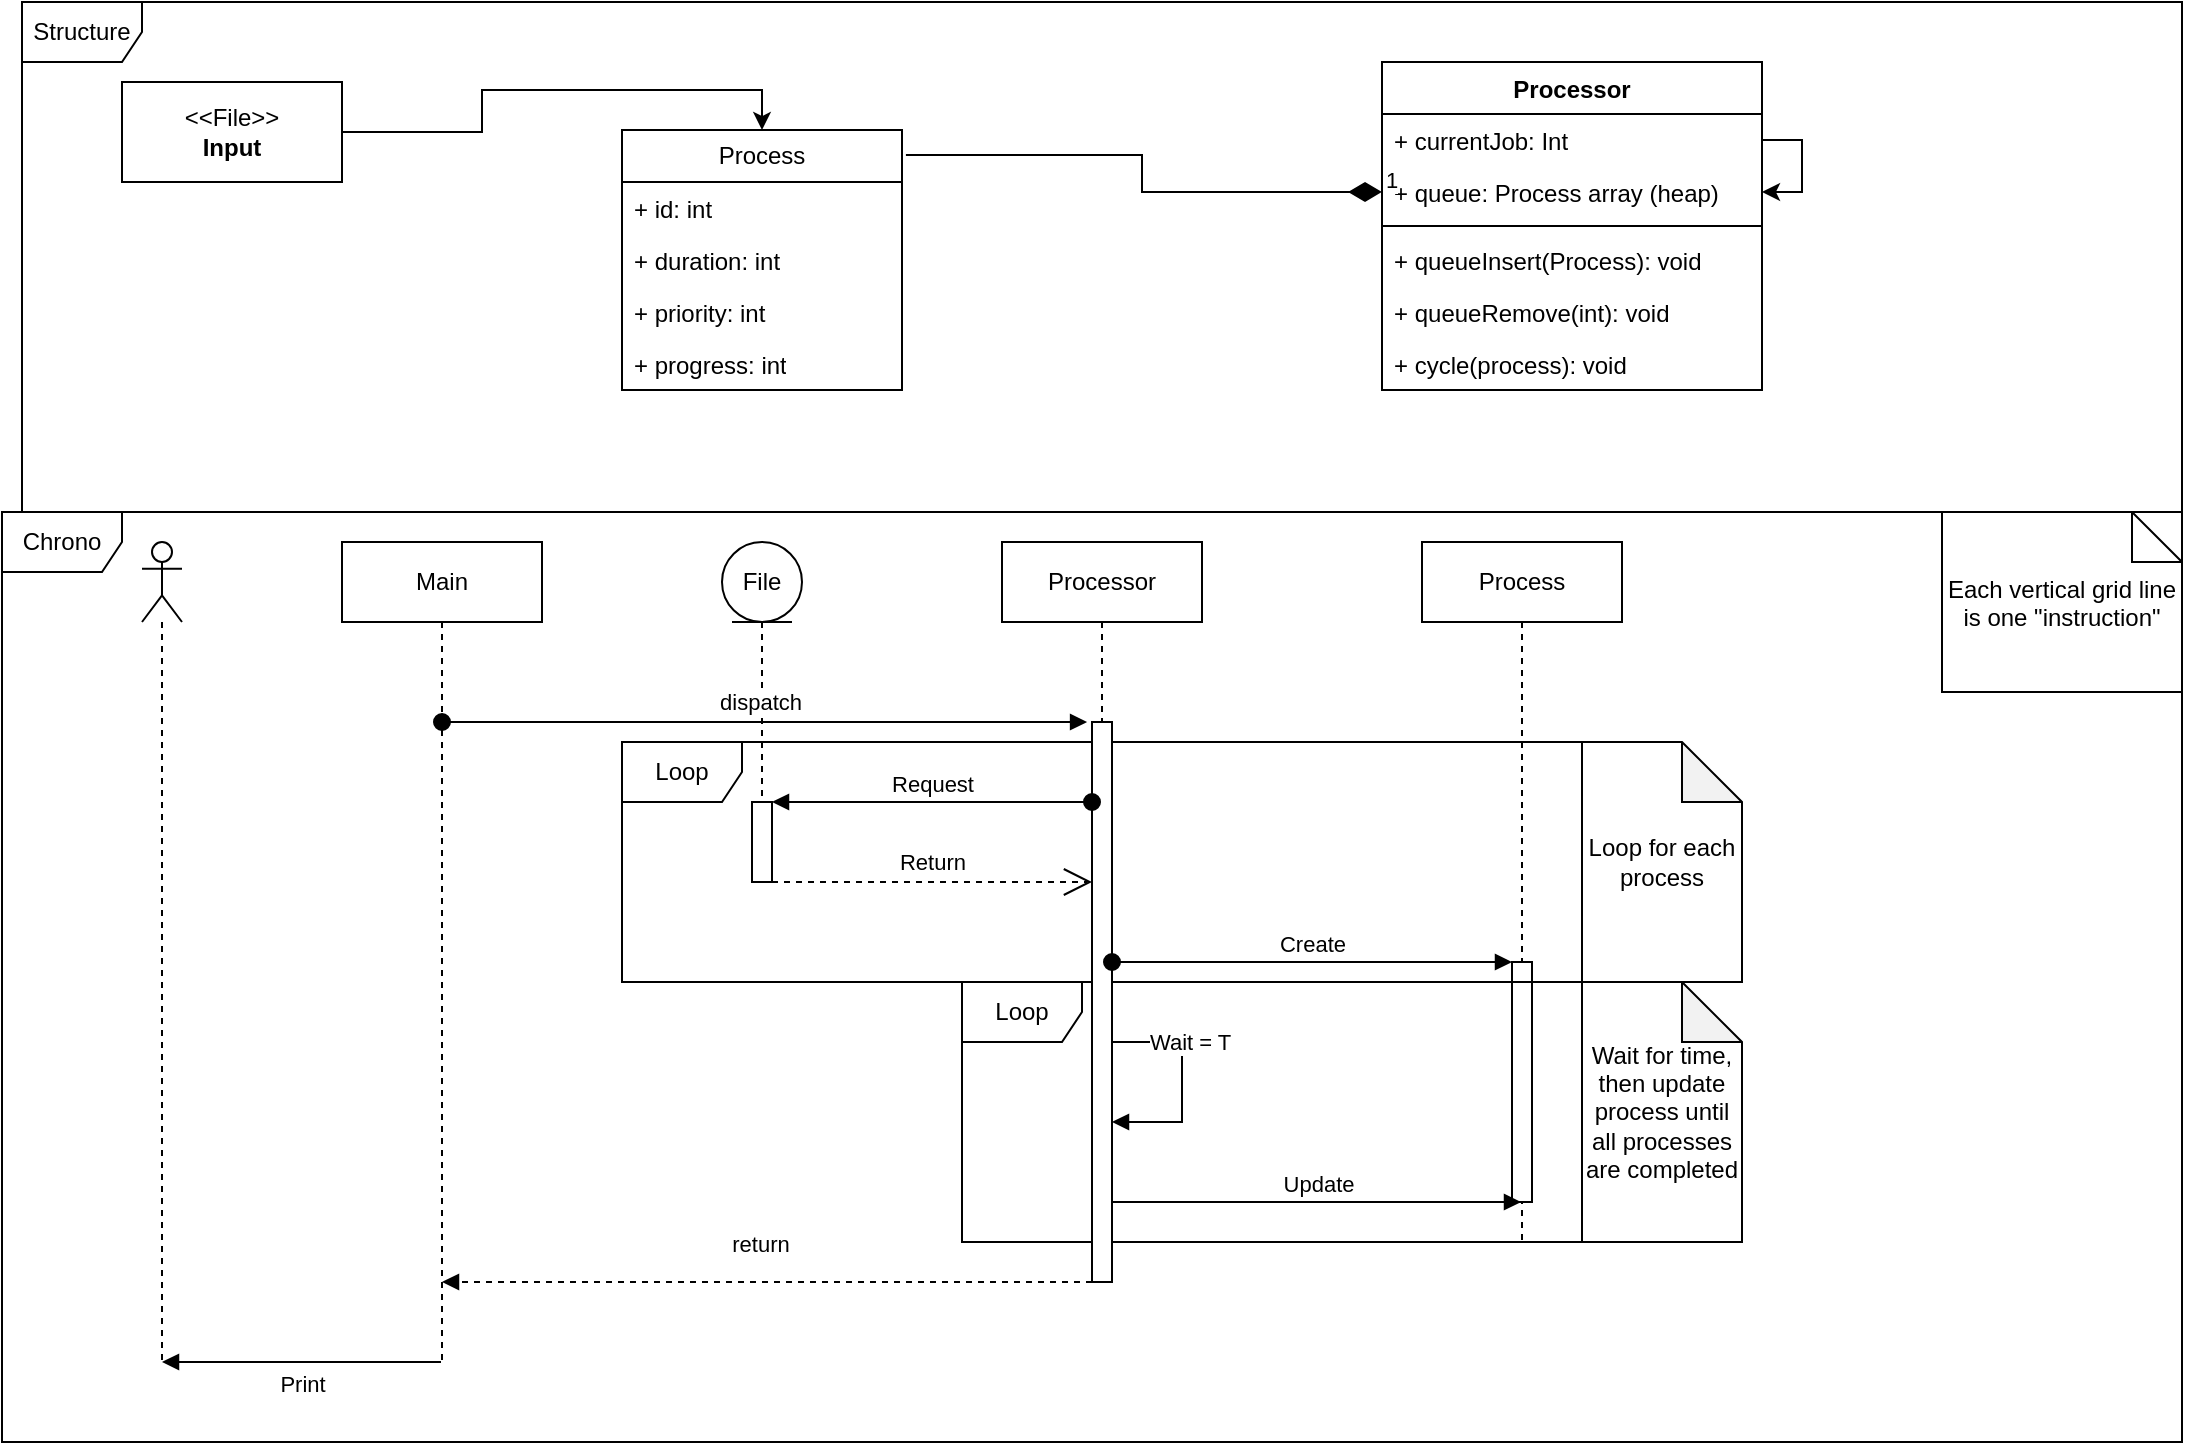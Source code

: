 <mxfile version="21.1.1" type="github">
  <diagram name="Page-1" id="e7e014a7-5840-1c2e-5031-d8a46d1fe8dd">
    <mxGraphModel dx="2989" dy="964" grid="1" gridSize="10" guides="1" tooltips="1" connect="1" arrows="1" fold="1" page="1" pageScale="1" pageWidth="1169" pageHeight="826" background="none" math="0" shadow="0">
      <root>
        <mxCell id="0" />
        <mxCell id="1" parent="0" />
        <mxCell id="6_-7ls5O3npa46uGyjmJ-139" value="return" style="html=1;verticalAlign=bottom;endArrow=block;edgeStyle=elbowEdgeStyle;elbow=vertical;curved=0;rounded=0;dashed=1;" edge="1" target="6_-7ls5O3npa46uGyjmJ-85" parent="1" source="6_-7ls5O3npa46uGyjmJ-132">
          <mxGeometry x="0.024" y="-10" relative="1" as="geometry">
            <mxPoint x="350" y="660" as="sourcePoint" />
            <mxPoint x="195" y="800" as="targetPoint" />
            <Array as="points">
              <mxPoint x="470" y="760" />
              <mxPoint x="380" y="780" />
              <mxPoint x="350" y="760" />
              <mxPoint x="440" y="720" />
              <mxPoint x="400" y="800" />
              <mxPoint x="480" y="800" />
              <mxPoint x="520" y="830" />
            </Array>
            <mxPoint as="offset" />
          </mxGeometry>
        </mxCell>
        <mxCell id="6_-7ls5O3npa46uGyjmJ-41" value="Process" style="swimlane;fontStyle=0;childLayout=stackLayout;horizontal=1;startSize=26;fillColor=none;horizontalStack=0;resizeParent=1;resizeParentMax=0;resizeLast=0;collapsible=1;marginBottom=0;whiteSpace=wrap;html=1;" vertex="1" parent="1">
          <mxGeometry x="280" y="184" width="140" height="130" as="geometry" />
        </mxCell>
        <mxCell id="6_-7ls5O3npa46uGyjmJ-42" value="+ id: int" style="text;strokeColor=none;fillColor=none;align=left;verticalAlign=top;spacingLeft=4;spacingRight=4;overflow=hidden;rotatable=0;points=[[0,0.5],[1,0.5]];portConstraint=eastwest;whiteSpace=wrap;html=1;" vertex="1" parent="6_-7ls5O3npa46uGyjmJ-41">
          <mxGeometry y="26" width="140" height="26" as="geometry" />
        </mxCell>
        <mxCell id="6_-7ls5O3npa46uGyjmJ-43" value="+ duration: int" style="text;strokeColor=none;fillColor=none;align=left;verticalAlign=top;spacingLeft=4;spacingRight=4;overflow=hidden;rotatable=0;points=[[0,0.5],[1,0.5]];portConstraint=eastwest;whiteSpace=wrap;html=1;" vertex="1" parent="6_-7ls5O3npa46uGyjmJ-41">
          <mxGeometry y="52" width="140" height="26" as="geometry" />
        </mxCell>
        <mxCell id="6_-7ls5O3npa46uGyjmJ-44" value="+ priority: int" style="text;strokeColor=none;fillColor=none;align=left;verticalAlign=top;spacingLeft=4;spacingRight=4;overflow=hidden;rotatable=0;points=[[0,0.5],[1,0.5]];portConstraint=eastwest;whiteSpace=wrap;html=1;" vertex="1" parent="6_-7ls5O3npa46uGyjmJ-41">
          <mxGeometry y="78" width="140" height="26" as="geometry" />
        </mxCell>
        <mxCell id="6_-7ls5O3npa46uGyjmJ-73" value="+ progress: int" style="text;strokeColor=none;fillColor=none;align=left;verticalAlign=top;spacingLeft=4;spacingRight=4;overflow=hidden;rotatable=0;points=[[0,0.5],[1,0.5]];portConstraint=eastwest;whiteSpace=wrap;html=1;" vertex="1" parent="6_-7ls5O3npa46uGyjmJ-41">
          <mxGeometry y="104" width="140" height="26" as="geometry" />
        </mxCell>
        <mxCell id="6_-7ls5O3npa46uGyjmJ-52" style="edgeStyle=orthogonalEdgeStyle;rounded=0;orthogonalLoop=1;jettySize=auto;html=1;exitX=1;exitY=0.5;exitDx=0;exitDy=0;entryX=0.5;entryY=0;entryDx=0;entryDy=0;" edge="1" parent="1" source="6_-7ls5O3npa46uGyjmJ-72" target="6_-7ls5O3npa46uGyjmJ-41">
          <mxGeometry relative="1" as="geometry">
            <mxPoint x="80" y="176" as="sourcePoint" />
          </mxGeometry>
        </mxCell>
        <mxCell id="6_-7ls5O3npa46uGyjmJ-53" value="Processor" style="swimlane;fontStyle=1;align=center;verticalAlign=top;childLayout=stackLayout;horizontal=1;startSize=26;horizontalStack=0;resizeParent=1;resizeParentMax=0;resizeLast=0;collapsible=1;marginBottom=0;whiteSpace=wrap;html=1;" vertex="1" parent="1">
          <mxGeometry x="660" y="150" width="190" height="164" as="geometry" />
        </mxCell>
        <mxCell id="6_-7ls5O3npa46uGyjmJ-66" style="edgeStyle=orthogonalEdgeStyle;rounded=0;orthogonalLoop=1;jettySize=auto;html=1;exitX=1;exitY=0.5;exitDx=0;exitDy=0;" edge="1" parent="6_-7ls5O3npa46uGyjmJ-53" source="6_-7ls5O3npa46uGyjmJ-54" target="6_-7ls5O3npa46uGyjmJ-64">
          <mxGeometry relative="1" as="geometry">
            <mxPoint x="190" y="70" as="targetPoint" />
          </mxGeometry>
        </mxCell>
        <mxCell id="6_-7ls5O3npa46uGyjmJ-54" value="+ currentJob: Int" style="text;strokeColor=none;fillColor=none;align=left;verticalAlign=top;spacingLeft=4;spacingRight=4;overflow=hidden;rotatable=0;points=[[0,0.5],[1,0.5]];portConstraint=eastwest;whiteSpace=wrap;html=1;" vertex="1" parent="6_-7ls5O3npa46uGyjmJ-53">
          <mxGeometry y="26" width="190" height="26" as="geometry" />
        </mxCell>
        <mxCell id="6_-7ls5O3npa46uGyjmJ-64" value="+ queue: Process array (heap)" style="text;strokeColor=none;fillColor=none;align=left;verticalAlign=top;spacingLeft=4;spacingRight=4;overflow=hidden;rotatable=0;points=[[0,0.5],[1,0.5]];portConstraint=eastwest;whiteSpace=wrap;html=1;fontStyle=0" vertex="1" parent="6_-7ls5O3npa46uGyjmJ-53">
          <mxGeometry y="52" width="190" height="26" as="geometry" />
        </mxCell>
        <mxCell id="6_-7ls5O3npa46uGyjmJ-55" value="" style="line;strokeWidth=1;fillColor=none;align=left;verticalAlign=middle;spacingTop=-1;spacingLeft=3;spacingRight=3;rotatable=0;labelPosition=right;points=[];portConstraint=eastwest;strokeColor=inherit;" vertex="1" parent="6_-7ls5O3npa46uGyjmJ-53">
          <mxGeometry y="78" width="190" height="8" as="geometry" />
        </mxCell>
        <mxCell id="6_-7ls5O3npa46uGyjmJ-56" value="+ queueInsert(Process): void" style="text;strokeColor=none;fillColor=none;align=left;verticalAlign=top;spacingLeft=4;spacingRight=4;overflow=hidden;rotatable=0;points=[[0,0.5],[1,0.5]];portConstraint=eastwest;whiteSpace=wrap;html=1;" vertex="1" parent="6_-7ls5O3npa46uGyjmJ-53">
          <mxGeometry y="86" width="190" height="26" as="geometry" />
        </mxCell>
        <mxCell id="6_-7ls5O3npa46uGyjmJ-69" value="+ queueRemove(int): void" style="text;strokeColor=none;fillColor=none;align=left;verticalAlign=top;spacingLeft=4;spacingRight=4;overflow=hidden;rotatable=0;points=[[0,0.5],[1,0.5]];portConstraint=eastwest;whiteSpace=wrap;html=1;" vertex="1" parent="6_-7ls5O3npa46uGyjmJ-53">
          <mxGeometry y="112" width="190" height="26" as="geometry" />
        </mxCell>
        <mxCell id="6_-7ls5O3npa46uGyjmJ-74" value="+ cycle(process): void" style="text;strokeColor=none;fillColor=none;align=left;verticalAlign=top;spacingLeft=4;spacingRight=4;overflow=hidden;rotatable=0;points=[[0,0.5],[1,0.5]];portConstraint=eastwest;whiteSpace=wrap;html=1;" vertex="1" parent="6_-7ls5O3npa46uGyjmJ-53">
          <mxGeometry y="138" width="190" height="26" as="geometry" />
        </mxCell>
        <mxCell id="6_-7ls5O3npa46uGyjmJ-65" value="1" style="endArrow=none;html=1;endSize=12;startArrow=diamondThin;startSize=14;startFill=1;edgeStyle=orthogonalEdgeStyle;align=left;verticalAlign=bottom;rounded=0;exitX=0;exitY=0.5;exitDx=0;exitDy=0;entryX=1.014;entryY=0.096;entryDx=0;entryDy=0;entryPerimeter=0;endFill=0;strokeWidth=1;" edge="1" parent="1" source="6_-7ls5O3npa46uGyjmJ-64" target="6_-7ls5O3npa46uGyjmJ-41">
          <mxGeometry x="-1" y="3" relative="1" as="geometry">
            <mxPoint x="520" y="350" as="sourcePoint" />
            <mxPoint x="680" y="350" as="targetPoint" />
          </mxGeometry>
        </mxCell>
        <mxCell id="6_-7ls5O3npa46uGyjmJ-72" value="&lt;div&gt;&amp;lt;&amp;lt;File&amp;gt;&amp;gt;&lt;br&gt;&lt;b&gt;Input&lt;/b&gt;&lt;br&gt;&lt;/div&gt;" style="html=1;whiteSpace=wrap;" vertex="1" parent="1">
          <mxGeometry x="30" y="160" width="110" height="50" as="geometry" />
        </mxCell>
        <mxCell id="6_-7ls5O3npa46uGyjmJ-80" value="File" style="shape=umlLifeline;perimeter=lifelinePerimeter;whiteSpace=wrap;html=1;container=1;dropTarget=0;collapsible=0;recursiveResize=0;outlineConnect=0;portConstraint=eastwest;newEdgeStyle={&quot;edgeStyle&quot;:&quot;elbowEdgeStyle&quot;,&quot;elbow&quot;:&quot;vertical&quot;,&quot;curved&quot;:0,&quot;rounded&quot;:0};participant=umlEntity;" vertex="1" parent="1">
          <mxGeometry x="330" y="390" width="40" height="170" as="geometry" />
        </mxCell>
        <mxCell id="6_-7ls5O3npa46uGyjmJ-105" value="" style="html=1;points=[];perimeter=orthogonalPerimeter;outlineConnect=0;targetShapes=umlLifeline;portConstraint=eastwest;newEdgeStyle={&quot;edgeStyle&quot;:&quot;elbowEdgeStyle&quot;,&quot;elbow&quot;:&quot;vertical&quot;,&quot;curved&quot;:0,&quot;rounded&quot;:0};" vertex="1" parent="6_-7ls5O3npa46uGyjmJ-80">
          <mxGeometry x="15" y="130" width="10" height="40" as="geometry" />
        </mxCell>
        <mxCell id="6_-7ls5O3npa46uGyjmJ-85" value="Main" style="shape=umlLifeline;perimeter=lifelinePerimeter;whiteSpace=wrap;html=1;container=1;dropTarget=0;collapsible=0;recursiveResize=0;outlineConnect=0;portConstraint=eastwest;newEdgeStyle={&quot;edgeStyle&quot;:&quot;elbowEdgeStyle&quot;,&quot;elbow&quot;:&quot;vertical&quot;,&quot;curved&quot;:0,&quot;rounded&quot;:0};" vertex="1" parent="1">
          <mxGeometry x="140" y="390" width="100" height="410" as="geometry" />
        </mxCell>
        <mxCell id="6_-7ls5O3npa46uGyjmJ-86" value="Process" style="shape=umlLifeline;perimeter=lifelinePerimeter;whiteSpace=wrap;html=1;container=1;dropTarget=0;collapsible=0;recursiveResize=0;outlineConnect=0;portConstraint=eastwest;newEdgeStyle={&quot;edgeStyle&quot;:&quot;elbowEdgeStyle&quot;,&quot;elbow&quot;:&quot;vertical&quot;,&quot;curved&quot;:0,&quot;rounded&quot;:0};" vertex="1" parent="1">
          <mxGeometry x="680" y="390" width="100" height="350" as="geometry" />
        </mxCell>
        <mxCell id="6_-7ls5O3npa46uGyjmJ-109" value="" style="html=1;points=[];perimeter=orthogonalPerimeter;outlineConnect=0;targetShapes=umlLifeline;portConstraint=eastwest;newEdgeStyle={&quot;edgeStyle&quot;:&quot;elbowEdgeStyle&quot;,&quot;elbow&quot;:&quot;vertical&quot;,&quot;curved&quot;:0,&quot;rounded&quot;:0};" vertex="1" parent="6_-7ls5O3npa46uGyjmJ-86">
          <mxGeometry x="45" y="210" width="10" height="120" as="geometry" />
        </mxCell>
        <mxCell id="6_-7ls5O3npa46uGyjmJ-87" value="Processor" style="shape=umlLifeline;perimeter=lifelinePerimeter;whiteSpace=wrap;html=1;container=1;dropTarget=0;collapsible=0;recursiveResize=0;outlineConnect=0;portConstraint=eastwest;newEdgeStyle={&quot;edgeStyle&quot;:&quot;elbowEdgeStyle&quot;,&quot;elbow&quot;:&quot;vertical&quot;,&quot;curved&quot;:0,&quot;rounded&quot;:0};" vertex="1" parent="1">
          <mxGeometry x="470" y="390" width="100" height="330" as="geometry" />
        </mxCell>
        <mxCell id="6_-7ls5O3npa46uGyjmJ-114" value="Wait = T" style="html=1;align=left;spacingLeft=2;endArrow=block;rounded=0;edgeStyle=orthogonalEdgeStyle;curved=0;rounded=0;" edge="1" parent="6_-7ls5O3npa46uGyjmJ-87">
          <mxGeometry relative="1" as="geometry">
            <mxPoint x="55.0" y="330.0" as="sourcePoint" />
            <Array as="points">
              <mxPoint x="55" y="250" />
              <mxPoint x="90" y="250" />
              <mxPoint x="90" y="290" />
            </Array>
            <mxPoint x="55" y="290" as="targetPoint" />
          </mxGeometry>
        </mxCell>
        <mxCell id="6_-7ls5O3npa46uGyjmJ-92" value="dispatch" style="html=1;verticalAlign=bottom;startArrow=oval;endArrow=block;startSize=8;edgeStyle=elbowEdgeStyle;elbow=vertical;curved=0;rounded=0;" edge="1" parent="1">
          <mxGeometry x="-0.017" y="1" relative="1" as="geometry">
            <mxPoint x="190" y="480" as="sourcePoint" />
            <mxPoint x="512.54" y="479.998" as="targetPoint" />
            <mxPoint as="offset" />
          </mxGeometry>
        </mxCell>
        <mxCell id="6_-7ls5O3npa46uGyjmJ-107" value="Return" style="endArrow=open;endSize=12;dashed=1;html=1;rounded=0;" edge="1" parent="1" source="6_-7ls5O3npa46uGyjmJ-105" target="6_-7ls5O3npa46uGyjmJ-132">
          <mxGeometry x="0.003" y="10" width="160" relative="1" as="geometry">
            <mxPoint x="360" y="500" as="sourcePoint" />
            <mxPoint x="515.0" y="600.0" as="targetPoint" />
            <Array as="points">
              <mxPoint x="440" y="560" />
            </Array>
            <mxPoint as="offset" />
          </mxGeometry>
        </mxCell>
        <mxCell id="6_-7ls5O3npa46uGyjmJ-112" value="Loop " style="shape=umlFrame;whiteSpace=wrap;html=1;pointerEvents=0;" vertex="1" parent="1">
          <mxGeometry x="280" y="490" width="480" height="120" as="geometry" />
        </mxCell>
        <mxCell id="6_-7ls5O3npa46uGyjmJ-123" value="Update" style="html=1;verticalAlign=bottom;endArrow=block;edgeStyle=elbowEdgeStyle;elbow=vertical;curved=0;rounded=0;" edge="1" target="6_-7ls5O3npa46uGyjmJ-86" parent="1">
          <mxGeometry relative="1" as="geometry">
            <mxPoint x="525" y="720" as="sourcePoint" />
            <mxPoint x="654" y="850.706" as="targetPoint" />
            <Array as="points">
              <mxPoint x="560" y="720" />
              <mxPoint x="580" y="760" />
              <mxPoint x="600" y="800" />
              <mxPoint x="540" y="830" />
            </Array>
          </mxGeometry>
        </mxCell>
        <mxCell id="6_-7ls5O3npa46uGyjmJ-127" value="Loop" style="shape=umlFrame;whiteSpace=wrap;html=1;pointerEvents=0;" vertex="1" parent="1">
          <mxGeometry x="450" y="610" width="310" height="130" as="geometry" />
        </mxCell>
        <mxCell id="6_-7ls5O3npa46uGyjmJ-132" value="" style="html=1;points=[];perimeter=orthogonalPerimeter;outlineConnect=0;targetShapes=umlLifeline;portConstraint=eastwest;newEdgeStyle={&quot;edgeStyle&quot;:&quot;elbowEdgeStyle&quot;,&quot;elbow&quot;:&quot;vertical&quot;,&quot;curved&quot;:0,&quot;rounded&quot;:0};" vertex="1" parent="1">
          <mxGeometry x="515" y="480" width="10" height="280" as="geometry" />
        </mxCell>
        <mxCell id="6_-7ls5O3npa46uGyjmJ-106" value="Request" style="html=1;verticalAlign=bottom;startArrow=oval;endArrow=block;startSize=8;edgeStyle=elbowEdgeStyle;elbow=vertical;curved=0;rounded=0;" edge="1" target="6_-7ls5O3npa46uGyjmJ-105" parent="1" source="6_-7ls5O3npa46uGyjmJ-132">
          <mxGeometry relative="1" as="geometry">
            <mxPoint x="545" y="540" as="sourcePoint" />
            <Array as="points">
              <mxPoint x="460" y="520" />
              <mxPoint x="400" y="510" />
              <mxPoint x="470" y="500" />
            </Array>
          </mxGeometry>
        </mxCell>
        <mxCell id="6_-7ls5O3npa46uGyjmJ-110" value="Create" style="html=1;verticalAlign=bottom;startArrow=oval;endArrow=block;startSize=8;edgeStyle=elbowEdgeStyle;elbow=vertical;curved=0;rounded=0;" edge="1" target="6_-7ls5O3npa46uGyjmJ-109" parent="1" source="6_-7ls5O3npa46uGyjmJ-132">
          <mxGeometry relative="1" as="geometry">
            <mxPoint x="520" y="600" as="sourcePoint" />
            <Array as="points">
              <mxPoint x="550" y="600" />
              <mxPoint x="660" y="640" />
              <mxPoint x="540" y="630" />
              <mxPoint x="660" y="600" />
            </Array>
          </mxGeometry>
        </mxCell>
        <mxCell id="6_-7ls5O3npa46uGyjmJ-143" value="Print" style="html=1;verticalAlign=bottom;endArrow=block;edgeStyle=elbowEdgeStyle;elbow=vertical;curved=0;rounded=0;" edge="1" target="6_-7ls5O3npa46uGyjmJ-145" parent="1" source="6_-7ls5O3npa46uGyjmJ-85">
          <mxGeometry x="-0.007" y="20" relative="1" as="geometry">
            <mxPoint x="190" y="770.05" as="sourcePoint" />
            <mxPoint x="110.0" y="760.05" as="targetPoint" />
            <Array as="points">
              <mxPoint x="110" y="800" />
              <mxPoint x="180" y="790" />
              <mxPoint x="90" y="760" />
              <mxPoint x="50" y="760" />
              <mxPoint x="170" y="770" />
              <mxPoint x="170" y="760" />
            </Array>
            <mxPoint as="offset" />
          </mxGeometry>
        </mxCell>
        <mxCell id="6_-7ls5O3npa46uGyjmJ-145" value="" style="shape=umlLifeline;perimeter=lifelinePerimeter;whiteSpace=wrap;html=1;container=1;dropTarget=0;collapsible=0;recursiveResize=0;outlineConnect=0;portConstraint=eastwest;newEdgeStyle={&quot;edgeStyle&quot;:&quot;elbowEdgeStyle&quot;,&quot;elbow&quot;:&quot;vertical&quot;,&quot;curved&quot;:0,&quot;rounded&quot;:0};participant=umlActor;rounded=0;" vertex="1" parent="1">
          <mxGeometry x="40" y="390" width="20" height="410" as="geometry" />
        </mxCell>
        <mxCell id="6_-7ls5O3npa46uGyjmJ-146" value="Each vertical grid line is one &quot;instruction&quot;" style="shape=note2;boundedLbl=1;whiteSpace=wrap;html=1;size=25;verticalAlign=top;align=center;" vertex="1" parent="1">
          <mxGeometry x="940" y="375" width="120" height="90" as="geometry" />
        </mxCell>
        <mxCell id="6_-7ls5O3npa46uGyjmJ-147" value="Chrono" style="shape=umlFrame;whiteSpace=wrap;html=1;pointerEvents=0;" vertex="1" parent="1">
          <mxGeometry x="-30" y="375" width="1090" height="465" as="geometry" />
        </mxCell>
        <mxCell id="6_-7ls5O3npa46uGyjmJ-148" value="Structure" style="shape=umlFrame;whiteSpace=wrap;html=1;pointerEvents=0;" vertex="1" parent="1">
          <mxGeometry x="-20" y="120" width="1080" height="255" as="geometry" />
        </mxCell>
        <mxCell id="6_-7ls5O3npa46uGyjmJ-152" value="Loop for each process" style="shape=note;whiteSpace=wrap;html=1;backgroundOutline=1;darkOpacity=0.05;" vertex="1" parent="1">
          <mxGeometry x="760" y="490" width="80" height="120" as="geometry" />
        </mxCell>
        <mxCell id="6_-7ls5O3npa46uGyjmJ-153" value="&lt;div&gt;Wait for time, then update process until all processes are completed&lt;br&gt;&lt;/div&gt;" style="shape=note;whiteSpace=wrap;html=1;backgroundOutline=1;darkOpacity=0.05;" vertex="1" parent="1">
          <mxGeometry x="760" y="610" width="80" height="130" as="geometry" />
        </mxCell>
      </root>
    </mxGraphModel>
  </diagram>
</mxfile>
